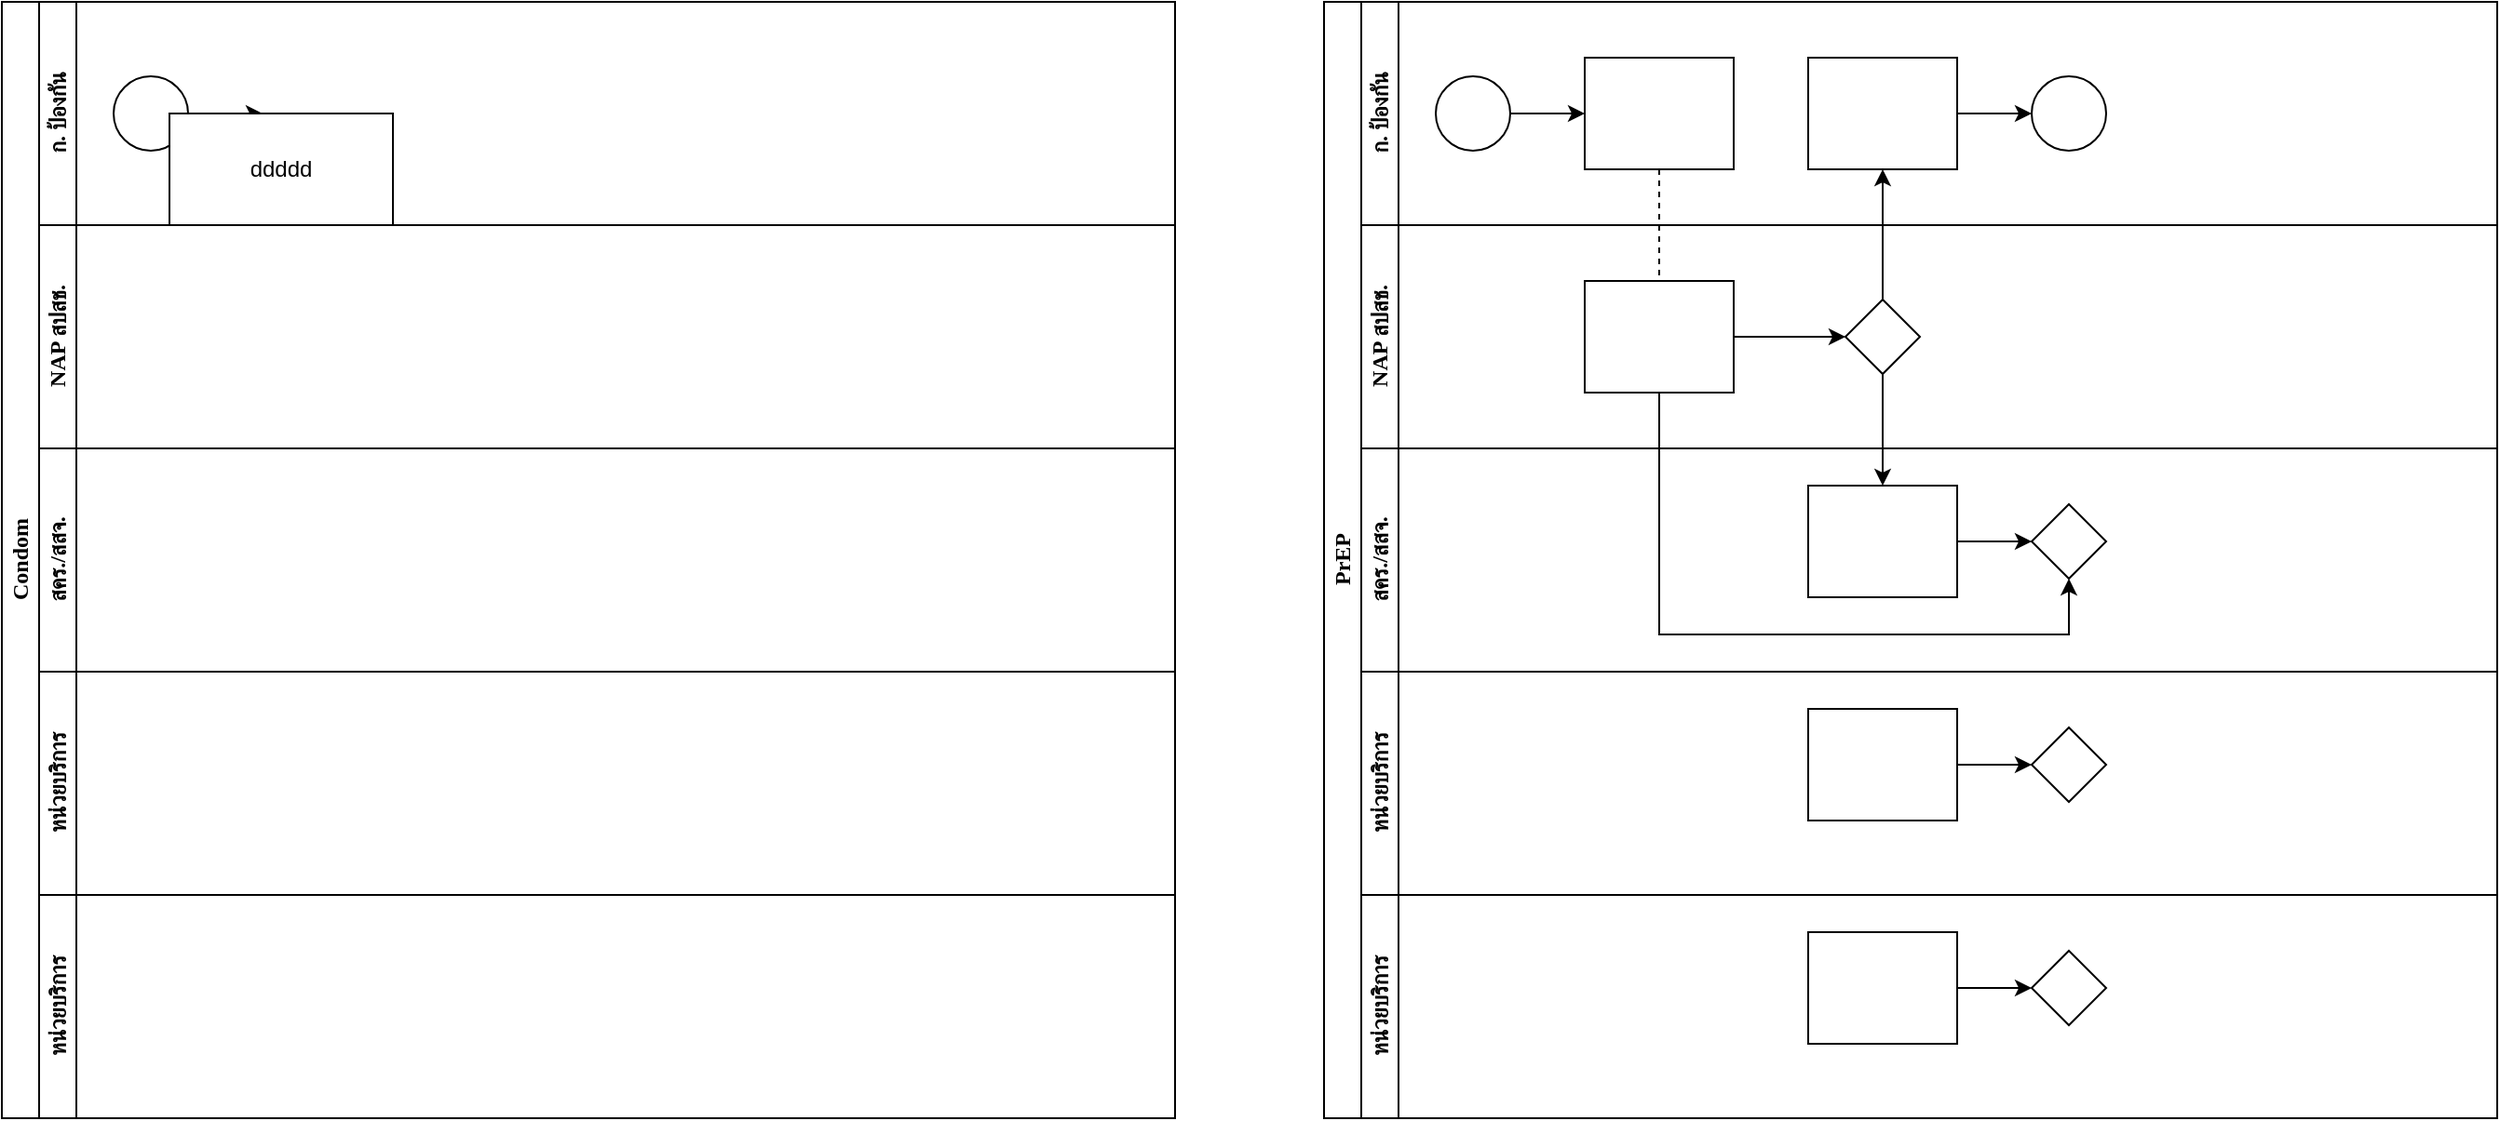 <mxfile version="22.1.18" type="github">
  <diagram id="prtHgNgQTEPvFCAcTncT" name="Page-1">
    <mxGraphModel dx="1426" dy="785" grid="1" gridSize="10" guides="1" tooltips="1" connect="1" arrows="1" fold="1" page="1" pageScale="1" pageWidth="827" pageHeight="1169" math="0" shadow="0">
      <root>
        <mxCell id="0" />
        <mxCell id="1" parent="0" />
        <mxCell id="dNxyNK7c78bLwvsdeMH5-19" value="Condom" style="swimlane;html=1;childLayout=stackLayout;resizeParent=1;resizeParentMax=0;horizontal=0;startSize=20;horizontalStack=0;fontFamily=Tahoma;" parent="1" vertex="1">
          <mxGeometry x="50" y="40" width="630" height="600" as="geometry" />
        </mxCell>
        <mxCell id="dNxyNK7c78bLwvsdeMH5-20" value="ก. ป้องกัน" style="swimlane;html=1;startSize=20;horizontal=0;fontFamily=Tahoma;" parent="dNxyNK7c78bLwvsdeMH5-19" vertex="1">
          <mxGeometry x="20" width="610" height="120" as="geometry" />
        </mxCell>
        <mxCell id="dNxyNK7c78bLwvsdeMH5-25" value="" style="edgeStyle=orthogonalEdgeStyle;rounded=0;orthogonalLoop=1;jettySize=auto;html=1;fontFamily=Tahoma;" parent="dNxyNK7c78bLwvsdeMH5-20" source="dNxyNK7c78bLwvsdeMH5-23" edge="1">
          <mxGeometry relative="1" as="geometry">
            <mxPoint x="120" y="60" as="targetPoint" />
          </mxGeometry>
        </mxCell>
        <mxCell id="dNxyNK7c78bLwvsdeMH5-23" value="" style="ellipse;whiteSpace=wrap;html=1;fontFamily=Tahoma;" parent="dNxyNK7c78bLwvsdeMH5-20" vertex="1">
          <mxGeometry x="40" y="40" width="40" height="40" as="geometry" />
        </mxCell>
        <mxCell id="dNxyNK7c78bLwvsdeMH5-21" value="NAP สปสช." style="swimlane;html=1;startSize=20;horizontal=0;fontFamily=Tahoma;" parent="dNxyNK7c78bLwvsdeMH5-19" vertex="1">
          <mxGeometry x="20" y="120" width="610" height="120" as="geometry" />
        </mxCell>
        <mxCell id="dNxyNK7c78bLwvsdeMH5-22" value="สคร./สสจ." style="swimlane;html=1;startSize=20;horizontal=0;fontFamily=Tahoma;" parent="dNxyNK7c78bLwvsdeMH5-19" vertex="1">
          <mxGeometry x="20" y="240" width="610" height="120" as="geometry" />
        </mxCell>
        <mxCell id="EJFhG_xvfswVd12eMsBA-1" value="หน่วยบริการ" style="swimlane;html=1;startSize=20;horizontal=0;fontFamily=Tahoma;" parent="dNxyNK7c78bLwvsdeMH5-19" vertex="1">
          <mxGeometry x="20" y="360" width="610" height="120" as="geometry" />
        </mxCell>
        <mxCell id="EJFhG_xvfswVd12eMsBA-5" value="หน่วยบริการ" style="swimlane;html=1;startSize=20;horizontal=0;fontFamily=Tahoma;" parent="dNxyNK7c78bLwvsdeMH5-19" vertex="1">
          <mxGeometry x="20" y="480" width="610" height="120" as="geometry" />
        </mxCell>
        <mxCell id="EJFhG_xvfswVd12eMsBA-12" value="PrEP" style="swimlane;html=1;childLayout=stackLayout;resizeParent=1;resizeParentMax=0;horizontal=0;startSize=20;horizontalStack=0;fontFamily=Tahoma;" parent="1" vertex="1">
          <mxGeometry x="760" y="40" width="630" height="600" as="geometry" />
        </mxCell>
        <mxCell id="EJFhG_xvfswVd12eMsBA-13" value="" style="edgeStyle=orthogonalEdgeStyle;rounded=0;orthogonalLoop=1;jettySize=auto;html=1;dashed=1;endArrow=none;endFill=0;fontFamily=Tahoma;" parent="EJFhG_xvfswVd12eMsBA-12" source="EJFhG_xvfswVd12eMsBA-20" target="EJFhG_xvfswVd12eMsBA-26" edge="1">
          <mxGeometry relative="1" as="geometry" />
        </mxCell>
        <mxCell id="EJFhG_xvfswVd12eMsBA-14" style="edgeStyle=orthogonalEdgeStyle;rounded=0;orthogonalLoop=1;jettySize=auto;html=1;endArrow=classic;endFill=1;fontFamily=Tahoma;" parent="EJFhG_xvfswVd12eMsBA-12" source="EJFhG_xvfswVd12eMsBA-27" target="EJFhG_xvfswVd12eMsBA-22" edge="1">
          <mxGeometry relative="1" as="geometry" />
        </mxCell>
        <mxCell id="EJFhG_xvfswVd12eMsBA-15" style="edgeStyle=orthogonalEdgeStyle;rounded=0;orthogonalLoop=1;jettySize=auto;html=1;endArrow=classic;endFill=1;fontFamily=Tahoma;" parent="EJFhG_xvfswVd12eMsBA-12" source="EJFhG_xvfswVd12eMsBA-27" target="EJFhG_xvfswVd12eMsBA-30" edge="1">
          <mxGeometry relative="1" as="geometry" />
        </mxCell>
        <mxCell id="EJFhG_xvfswVd12eMsBA-16" style="edgeStyle=orthogonalEdgeStyle;rounded=0;orthogonalLoop=1;jettySize=auto;html=1;endArrow=classic;endFill=1;fontFamily=Tahoma;" parent="EJFhG_xvfswVd12eMsBA-12" source="EJFhG_xvfswVd12eMsBA-26" target="EJFhG_xvfswVd12eMsBA-31" edge="1">
          <mxGeometry relative="1" as="geometry">
            <Array as="points">
              <mxPoint x="180" y="340" />
              <mxPoint x="400" y="340" />
            </Array>
          </mxGeometry>
        </mxCell>
        <mxCell id="EJFhG_xvfswVd12eMsBA-17" value="ก. ป้องกัน" style="swimlane;html=1;startSize=20;horizontal=0;fontFamily=Tahoma;" parent="EJFhG_xvfswVd12eMsBA-12" vertex="1">
          <mxGeometry x="20" width="610" height="120" as="geometry" />
        </mxCell>
        <mxCell id="EJFhG_xvfswVd12eMsBA-18" value="" style="edgeStyle=orthogonalEdgeStyle;rounded=0;orthogonalLoop=1;jettySize=auto;html=1;fontFamily=Tahoma;" parent="EJFhG_xvfswVd12eMsBA-17" source="EJFhG_xvfswVd12eMsBA-19" target="EJFhG_xvfswVd12eMsBA-20" edge="1">
          <mxGeometry relative="1" as="geometry" />
        </mxCell>
        <mxCell id="EJFhG_xvfswVd12eMsBA-19" value="" style="ellipse;whiteSpace=wrap;html=1;fontFamily=Tahoma;" parent="EJFhG_xvfswVd12eMsBA-17" vertex="1">
          <mxGeometry x="40" y="40" width="40" height="40" as="geometry" />
        </mxCell>
        <mxCell id="EJFhG_xvfswVd12eMsBA-20" value="" style="rounded=0;whiteSpace=wrap;html=1;fontFamily=Tahoma;fontSize=12;fontColor=#000000;align=center;" parent="EJFhG_xvfswVd12eMsBA-17" vertex="1">
          <mxGeometry x="120" y="30" width="80" height="60" as="geometry" />
        </mxCell>
        <mxCell id="EJFhG_xvfswVd12eMsBA-21" value="" style="edgeStyle=orthogonalEdgeStyle;rounded=0;orthogonalLoop=1;jettySize=auto;html=1;endArrow=classic;endFill=1;fontFamily=Tahoma;" parent="EJFhG_xvfswVd12eMsBA-17" source="EJFhG_xvfswVd12eMsBA-22" target="EJFhG_xvfswVd12eMsBA-23" edge="1">
          <mxGeometry relative="1" as="geometry" />
        </mxCell>
        <mxCell id="EJFhG_xvfswVd12eMsBA-22" value="" style="rounded=0;whiteSpace=wrap;html=1;fontFamily=Tahoma;fontSize=12;fontColor=#000000;align=center;" parent="EJFhG_xvfswVd12eMsBA-17" vertex="1">
          <mxGeometry x="240" y="30" width="80" height="60" as="geometry" />
        </mxCell>
        <mxCell id="EJFhG_xvfswVd12eMsBA-23" value="" style="ellipse;whiteSpace=wrap;html=1;fontFamily=Tahoma;" parent="EJFhG_xvfswVd12eMsBA-17" vertex="1">
          <mxGeometry x="360" y="40" width="40" height="40" as="geometry" />
        </mxCell>
        <mxCell id="EJFhG_xvfswVd12eMsBA-24" value="NAP สปสช." style="swimlane;html=1;startSize=20;horizontal=0;fontFamily=Tahoma;" parent="EJFhG_xvfswVd12eMsBA-12" vertex="1">
          <mxGeometry x="20" y="120" width="610" height="120" as="geometry" />
        </mxCell>
        <mxCell id="EJFhG_xvfswVd12eMsBA-25" value="" style="edgeStyle=orthogonalEdgeStyle;rounded=0;orthogonalLoop=1;jettySize=auto;html=1;endArrow=classic;endFill=1;fontFamily=Tahoma;" parent="EJFhG_xvfswVd12eMsBA-24" source="EJFhG_xvfswVd12eMsBA-26" target="EJFhG_xvfswVd12eMsBA-27" edge="1">
          <mxGeometry relative="1" as="geometry" />
        </mxCell>
        <mxCell id="EJFhG_xvfswVd12eMsBA-26" value="" style="rounded=0;whiteSpace=wrap;html=1;fontFamily=Tahoma;fontSize=12;fontColor=#000000;align=center;" parent="EJFhG_xvfswVd12eMsBA-24" vertex="1">
          <mxGeometry x="120" y="30" width="80" height="60" as="geometry" />
        </mxCell>
        <mxCell id="EJFhG_xvfswVd12eMsBA-27" value="" style="rhombus;whiteSpace=wrap;html=1;fontFamily=Tahoma;fontSize=12;fontColor=#000000;align=center;" parent="EJFhG_xvfswVd12eMsBA-24" vertex="1">
          <mxGeometry x="260" y="40" width="40" height="40" as="geometry" />
        </mxCell>
        <mxCell id="EJFhG_xvfswVd12eMsBA-28" value="สคร./สสจ." style="swimlane;html=1;startSize=20;horizontal=0;fontFamily=Tahoma;" parent="EJFhG_xvfswVd12eMsBA-12" vertex="1">
          <mxGeometry x="20" y="240" width="610" height="120" as="geometry" />
        </mxCell>
        <mxCell id="EJFhG_xvfswVd12eMsBA-29" value="" style="edgeStyle=orthogonalEdgeStyle;rounded=0;orthogonalLoop=1;jettySize=auto;html=1;endArrow=classic;endFill=1;fontFamily=Tahoma;" parent="EJFhG_xvfswVd12eMsBA-28" source="EJFhG_xvfswVd12eMsBA-30" target="EJFhG_xvfswVd12eMsBA-31" edge="1">
          <mxGeometry relative="1" as="geometry" />
        </mxCell>
        <mxCell id="EJFhG_xvfswVd12eMsBA-30" value="" style="rounded=0;whiteSpace=wrap;html=1;fontFamily=Tahoma;fontSize=12;fontColor=#000000;align=center;" parent="EJFhG_xvfswVd12eMsBA-28" vertex="1">
          <mxGeometry x="240" y="20" width="80" height="60" as="geometry" />
        </mxCell>
        <mxCell id="EJFhG_xvfswVd12eMsBA-31" value="" style="rhombus;whiteSpace=wrap;html=1;fontFamily=Tahoma;fontSize=12;fontColor=#000000;align=center;" parent="EJFhG_xvfswVd12eMsBA-28" vertex="1">
          <mxGeometry x="360" y="30" width="40" height="40" as="geometry" />
        </mxCell>
        <mxCell id="EJFhG_xvfswVd12eMsBA-32" value="หน่วยบริการ" style="swimlane;html=1;startSize=20;horizontal=0;fontFamily=Tahoma;" parent="EJFhG_xvfswVd12eMsBA-12" vertex="1">
          <mxGeometry x="20" y="360" width="610" height="120" as="geometry" />
        </mxCell>
        <mxCell id="EJFhG_xvfswVd12eMsBA-33" value="" style="edgeStyle=orthogonalEdgeStyle;rounded=0;orthogonalLoop=1;jettySize=auto;html=1;endArrow=classic;endFill=1;fontFamily=Tahoma;" parent="EJFhG_xvfswVd12eMsBA-32" source="EJFhG_xvfswVd12eMsBA-34" target="EJFhG_xvfswVd12eMsBA-35" edge="1">
          <mxGeometry relative="1" as="geometry" />
        </mxCell>
        <mxCell id="EJFhG_xvfswVd12eMsBA-34" value="" style="rounded=0;whiteSpace=wrap;html=1;fontFamily=Tahoma;fontSize=12;fontColor=#000000;align=center;" parent="EJFhG_xvfswVd12eMsBA-32" vertex="1">
          <mxGeometry x="240" y="20" width="80" height="60" as="geometry" />
        </mxCell>
        <mxCell id="EJFhG_xvfswVd12eMsBA-35" value="" style="rhombus;whiteSpace=wrap;html=1;fontFamily=Tahoma;fontSize=12;fontColor=#000000;align=center;" parent="EJFhG_xvfswVd12eMsBA-32" vertex="1">
          <mxGeometry x="360" y="30" width="40" height="40" as="geometry" />
        </mxCell>
        <mxCell id="EJFhG_xvfswVd12eMsBA-36" value="หน่วยบริการ" style="swimlane;html=1;startSize=20;horizontal=0;fontFamily=Tahoma;" parent="EJFhG_xvfswVd12eMsBA-12" vertex="1">
          <mxGeometry x="20" y="480" width="610" height="120" as="geometry" />
        </mxCell>
        <mxCell id="EJFhG_xvfswVd12eMsBA-37" value="" style="edgeStyle=orthogonalEdgeStyle;rounded=0;orthogonalLoop=1;jettySize=auto;html=1;endArrow=classic;endFill=1;fontFamily=Tahoma;" parent="EJFhG_xvfswVd12eMsBA-36" source="EJFhG_xvfswVd12eMsBA-38" target="EJFhG_xvfswVd12eMsBA-39" edge="1">
          <mxGeometry relative="1" as="geometry" />
        </mxCell>
        <mxCell id="EJFhG_xvfswVd12eMsBA-38" value="" style="rounded=0;whiteSpace=wrap;html=1;fontFamily=Tahoma;fontSize=12;fontColor=#000000;align=center;" parent="EJFhG_xvfswVd12eMsBA-36" vertex="1">
          <mxGeometry x="240" y="20" width="80" height="60" as="geometry" />
        </mxCell>
        <mxCell id="EJFhG_xvfswVd12eMsBA-39" value="" style="rhombus;whiteSpace=wrap;html=1;fontFamily=Tahoma;fontSize=12;fontColor=#000000;align=center;" parent="EJFhG_xvfswVd12eMsBA-36" vertex="1">
          <mxGeometry x="360" y="30" width="40" height="40" as="geometry" />
        </mxCell>
        <mxCell id="vW1-sG7XQybwzOpCdIC6-1" value="ddddd" style="whiteSpace=wrap;html=1;" vertex="1" parent="1">
          <mxGeometry x="140" y="100" width="120" height="60" as="geometry" />
        </mxCell>
      </root>
    </mxGraphModel>
  </diagram>
</mxfile>
